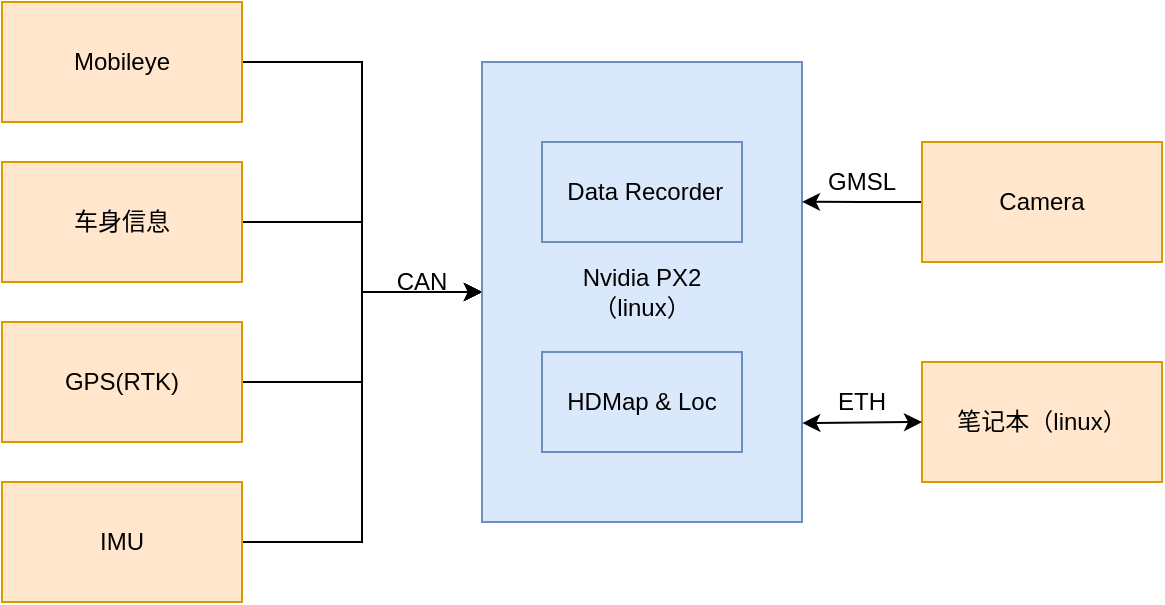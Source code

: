 <mxfile version="11.1.4" type="github"><diagram id="Q-lFuIekcKxqlDID-Gen" name="Page-1"><mxGraphModel dx="723" dy="383" grid="1" gridSize="10" guides="1" tooltips="1" connect="1" arrows="1" fold="1" page="1" pageScale="1" pageWidth="827" pageHeight="1169" math="0" shadow="0"><root><mxCell id="0"/><mxCell id="1" parent="0"/><mxCell id="dqt0qtJUu_DxP2acLyKf-1" style="edgeStyle=orthogonalEdgeStyle;rounded=0;orthogonalLoop=1;jettySize=auto;html=1;exitX=1;exitY=0.5;exitDx=0;exitDy=0;entryX=0;entryY=0.5;entryDx=0;entryDy=0;" parent="1" source="M18BmcOUAVQlAxrbk4jT-3" target="M18BmcOUAVQlAxrbk4jT-26" edge="1"><mxGeometry relative="1" as="geometry"/></mxCell><mxCell id="M18BmcOUAVQlAxrbk4jT-3" value="Mobileye" style="rounded=0;whiteSpace=wrap;html=1;fillColor=#ffe6cc;strokeColor=#d79b00;" parent="1" vertex="1"><mxGeometry x="20" y="20" width="120" height="60" as="geometry"/></mxCell><mxCell id="dqt0qtJUu_DxP2acLyKf-2" style="edgeStyle=orthogonalEdgeStyle;rounded=0;orthogonalLoop=1;jettySize=auto;html=1;exitX=1;exitY=0.5;exitDx=0;exitDy=0;entryX=0;entryY=0.5;entryDx=0;entryDy=0;" parent="1" source="M18BmcOUAVQlAxrbk4jT-4" target="M18BmcOUAVQlAxrbk4jT-26" edge="1"><mxGeometry relative="1" as="geometry"/></mxCell><mxCell id="M18BmcOUAVQlAxrbk4jT-4" value="车身信息" style="rounded=0;whiteSpace=wrap;html=1;fillColor=#ffe6cc;strokeColor=#d79b00;" parent="1" vertex="1"><mxGeometry x="20" y="100" width="120" height="60" as="geometry"/></mxCell><mxCell id="dqt0qtJUu_DxP2acLyKf-3" style="edgeStyle=orthogonalEdgeStyle;rounded=0;orthogonalLoop=1;jettySize=auto;html=1;exitX=1;exitY=0.5;exitDx=0;exitDy=0;entryX=0;entryY=0.5;entryDx=0;entryDy=0;" parent="1" source="M18BmcOUAVQlAxrbk4jT-5" target="M18BmcOUAVQlAxrbk4jT-26" edge="1"><mxGeometry relative="1" as="geometry"/></mxCell><mxCell id="M18BmcOUAVQlAxrbk4jT-5" value="GPS(RTK)" style="rounded=0;whiteSpace=wrap;html=1;fillColor=#ffe6cc;strokeColor=#d79b00;" parent="1" vertex="1"><mxGeometry x="20" y="180" width="120" height="60" as="geometry"/></mxCell><mxCell id="dqt0qtJUu_DxP2acLyKf-5" style="edgeStyle=orthogonalEdgeStyle;rounded=0;orthogonalLoop=1;jettySize=auto;html=1;exitX=1;exitY=0.5;exitDx=0;exitDy=0;" parent="1" source="M18BmcOUAVQlAxrbk4jT-9" target="M18BmcOUAVQlAxrbk4jT-26" edge="1"><mxGeometry relative="1" as="geometry"/></mxCell><mxCell id="M18BmcOUAVQlAxrbk4jT-9" value="IMU" style="rounded=0;whiteSpace=wrap;html=1;fillColor=#ffe6cc;strokeColor=#d79b00;" parent="1" vertex="1"><mxGeometry x="20" y="260" width="120" height="60" as="geometry"/></mxCell><mxCell id="M18BmcOUAVQlAxrbk4jT-15" value="CAN" style="text;html=1;strokeColor=none;fillColor=none;align=center;verticalAlign=middle;whiteSpace=wrap;rounded=0;" parent="1" vertex="1"><mxGeometry x="210" y="150" width="40" height="20" as="geometry"/></mxCell><mxCell id="M18BmcOUAVQlAxrbk4jT-26" value="&lt;div&gt;Nvidia PX2&lt;/div&gt;&lt;div&gt;（linux）&lt;br&gt;&lt;/div&gt;" style="rounded=0;whiteSpace=wrap;html=1;fillColor=#dae8fc;strokeColor=#6c8ebf;" parent="1" vertex="1"><mxGeometry x="260" y="50" width="160" height="230" as="geometry"/></mxCell><mxCell id="dqt0qtJUu_DxP2acLyKf-7" style="edgeStyle=orthogonalEdgeStyle;shape=link;rounded=0;orthogonalLoop=1;jettySize=auto;html=1;exitX=0.5;exitY=0;exitDx=0;exitDy=0;" parent="1" source="M18BmcOUAVQlAxrbk4jT-26" target="M18BmcOUAVQlAxrbk4jT-26" edge="1"><mxGeometry relative="1" as="geometry"><Array as="points"><mxPoint x="415" y="190"/><mxPoint x="415" y="190"/></Array></mxGeometry></mxCell><mxCell id="TQB3Ylkvoxdaag04Nq-5-8" style="edgeStyle=orthogonalEdgeStyle;rounded=0;orthogonalLoop=1;jettySize=auto;html=1;exitX=0;exitY=0.5;exitDx=0;exitDy=0;entryX=1;entryY=0.304;entryDx=0;entryDy=0;entryPerimeter=0;" edge="1" parent="1" source="dqt0qtJUu_DxP2acLyKf-8" target="M18BmcOUAVQlAxrbk4jT-26"><mxGeometry relative="1" as="geometry"/></mxCell><mxCell id="dqt0qtJUu_DxP2acLyKf-8" value="Camera" style="rounded=0;whiteSpace=wrap;html=1;fillColor=#ffe6cc;strokeColor=#d79b00;" parent="1" vertex="1"><mxGeometry x="480" y="90" width="120" height="60" as="geometry"/></mxCell><mxCell id="TQB3Ylkvoxdaag04Nq-5-5" value="GMSL" style="text;html=1;strokeColor=none;fillColor=none;align=center;verticalAlign=middle;whiteSpace=wrap;rounded=0;" vertex="1" parent="1"><mxGeometry x="430" y="100" width="40" height="20" as="geometry"/></mxCell><mxCell id="TQB3Ylkvoxdaag04Nq-5-9" value="笔记本（linux）" style="rounded=0;whiteSpace=wrap;html=1;fillColor=#ffe6cc;strokeColor=#d79b00;" vertex="1" parent="1"><mxGeometry x="480" y="200" width="120" height="60" as="geometry"/></mxCell><mxCell id="TQB3Ylkvoxdaag04Nq-5-10" value="" style="endArrow=classic;startArrow=classic;html=1;entryX=0;entryY=0.5;entryDx=0;entryDy=0;exitX=1.001;exitY=0.785;exitDx=0;exitDy=0;exitPerimeter=0;" edge="1" parent="1" source="M18BmcOUAVQlAxrbk4jT-26" target="TQB3Ylkvoxdaag04Nq-5-9"><mxGeometry width="50" height="50" relative="1" as="geometry"><mxPoint x="20" y="390" as="sourcePoint"/><mxPoint x="70" y="340" as="targetPoint"/></mxGeometry></mxCell><mxCell id="TQB3Ylkvoxdaag04Nq-5-11" value="ETH" style="text;html=1;strokeColor=none;fillColor=none;align=center;verticalAlign=middle;whiteSpace=wrap;rounded=0;" vertex="1" parent="1"><mxGeometry x="430" y="210" width="40" height="20" as="geometry"/></mxCell><mxCell id="TQB3Ylkvoxdaag04Nq-5-12" value="&amp;nbsp;Data Recorder" style="rounded=0;whiteSpace=wrap;html=1;fillColor=#dae8fc;strokeColor=#6c8ebf;" vertex="1" parent="1"><mxGeometry x="290" y="90" width="100" height="50" as="geometry"/></mxCell><mxCell id="TQB3Ylkvoxdaag04Nq-5-13" value="HDMap &amp;amp; Loc" style="rounded=0;whiteSpace=wrap;html=1;fillColor=#dae8fc;strokeColor=#6c8ebf;" vertex="1" parent="1"><mxGeometry x="290" y="195" width="100" height="50" as="geometry"/></mxCell></root></mxGraphModel></diagram></mxfile>